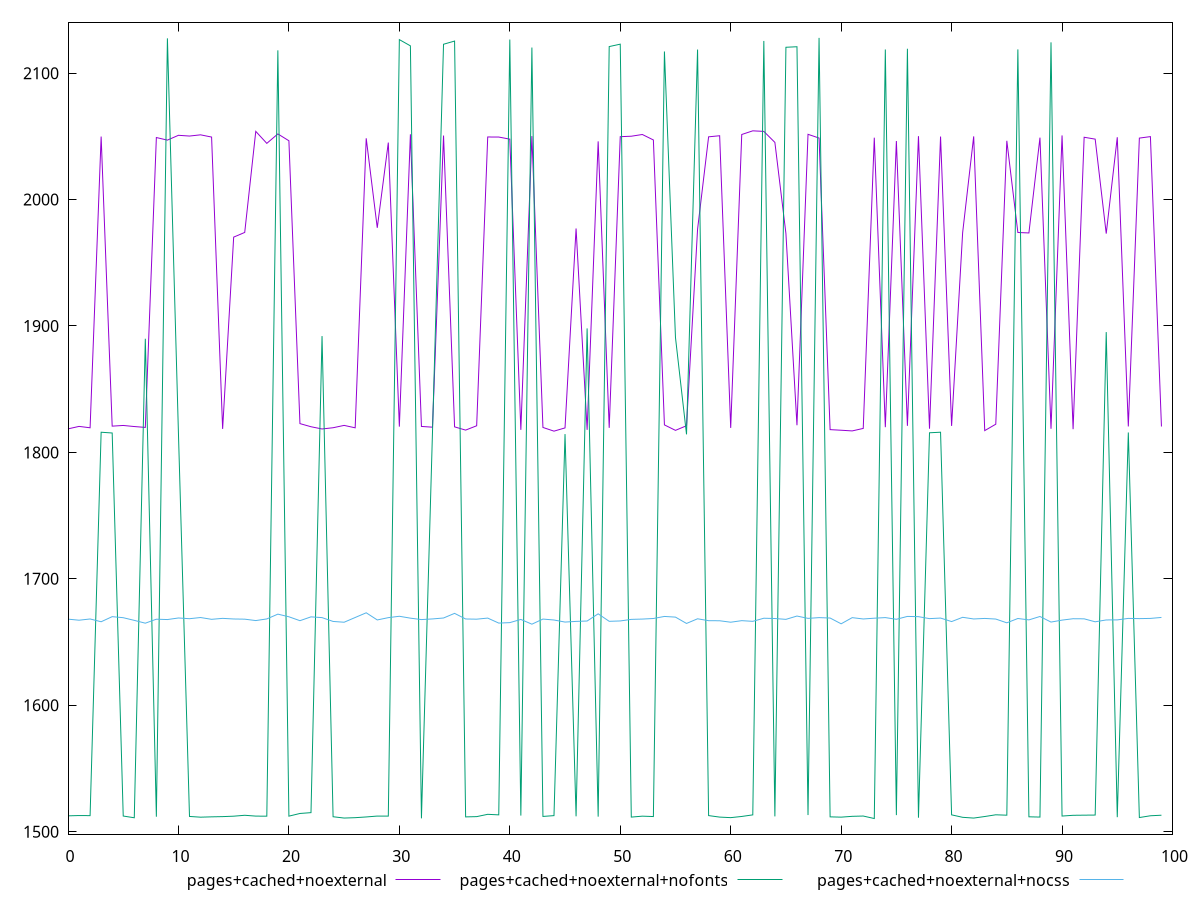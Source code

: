 $_pagesCachedNoexternal <<EOF
1818.6208000000001
1820.5836
1819.4886000000001
2049.8641000000002
1820.7918
1821.3276
1820.4751999999999
1819.7817999999997
2049.0672500000005
2047.0157
2050.8352999999997
2050.2412999999997
2051.2077000000004
2049.4438999999998
1818.6114000000002
1970.2986999999998
1974.0080000000005
2053.93825
2044.4576999999997
2051.9208
2046.5107
1822.7896
1820.3200000000006
1818.5479999999995
1819.5254000000004
1821.3782000000006
1819.4595
2048.4577999999997
1977.6609999999998
2045.0670000000002
1820.3914
2051.61925
1820.5446000000002
1819.9735
2050.65725
1820.2203999999997
1817.6484
1821.0886
2049.4967
2049.4523
2047.7938999999997
1817.8392
2050.21315
1819.7536000000002
1816.8288000000002
1819.3917999999996
1977.1313999999998
1817.88
2046.0524999999998
1819.4184
2049.74485
2050.1032
2051.46625
2047.14455
1821.7772000000004
1817.4503999999997
1821.1131999999998
1976.4382999999998
2049.6272000000004
2050.4871000000003
1819.3754000000004
2051.4632
2054.36825
2053.91455
2045.219
1973.1163999999999
1821.5118000000002
2051.6186500000003
2048.64865
1818.0268
1817.5444
1817.0124
1818.9758000000002
2048.9556000000002
1819.9666
2046.3090000000002
1821.0452
2050.1539
1818.7626
2049.8484000000003
1820.9610999999998
1973.8080999999997
2049.9626499999995
1817.2496
1822.3196000000003
2046.47645
1973.9585
1973.5949999999998
2048.99395
1818.6936
2050.72535
1818.3901999999998
2049.289
2047.8011000000001
1973.0890999999997
2049.2850499999995
1820.554
2048.62125
2049.7903
1820.5032
EOF
$_pagesCachedNoexternalNofonts <<EOF
1512.5450999999998
1512.7898
1512.7122999999997
1815.9706999999999
1815.3698
1512.3962
1511.0292
1889.9069499999996
1511.8717000000001
2127.5266000000006
1814.8539
1512.0697
1511.4937
1511.7517
1511.9356
1512.2756999999997
1512.9938000000002
1512.3415
1512.2648
2118.01035
1512.3009
1514.4204000000002
1515.0818
1891.9956499999998
1511.8365
1510.7986
1511.0933
1511.6677
1512.3692
1512.3165000000004
2126.52275
2121.58605
1510.5582
1816.0124
2122.8513
2125.3681500000002
1511.7137000000002
1511.9260000000002
1513.7508
1513.3195999999998
2126.5461
1512.7401000000002
2120.2714
1512.0814
1512.7191
1814.4798
1512.1834
1898.0655000000002
1511.9084999999998
2121.0107
2122.9211999999998
1511.5583
1512.2967999999998
1511.9845
2117.1429000000007
1890.9090999999996
1814.272
2118.63865
1512.7432
1511.5524
1511.1264
1512.0600999999997
1513.3143
2125.46445
1512.0946
2120.4595999999997
2120.87775
1513.1734999999999
2127.8655
1511.7476000000004
1511.5095999999999
1512.1618999999996
1512.3959
1510.4286000000002
2118.7026499999997
1513.1163
2119.2700999999997
1511.0492999999997
1815.5373
1815.9814999999999
1513.3328000000001
1511.3780000000002
1510.7871
1512.0085
1513.3778000000002
1513.0617
2118.78495
1511.7861999999998
1511.5686
2124.34705
1512.3790999999999
1512.9732999999999
1513.0808000000002
1513.1664
1895.1799500000002
1511.5045999999995
1815.7525000000003
1511.1965
1512.6099999999997
1513.0369999999998
EOF
$_pagesCachedNoexternalNocss <<EOF
1668.1299
1667.2834
1668.2605000000003
1666.0650999999998
1670.0987
1669.2729
1667.1632
1664.9336
1668.0828000000001
1667.8015
1669.0463999999997
1668.4811
1669.4086
1667.9921
1668.7439999999997
1668.2552
1668.1109999999999
1666.9977999999996
1668.2971999999997
1672.0859999999998
1669.9990999999998
1666.9078
1669.9338999999998
1669.3424999999997
1666.3091
1665.6854999999996
1669.4301999999996
1673.1508
1667.4936000000002
1669.3098000000005
1670.4017999999996
1668.9126
1667.7824
1668.3002999999999
1669.0333999999998
1672.703
1668.2589999999996
1668.1057999999998
1668.9629
1665.0066999999995
1665.3749999999998
1667.8978000000002
1664.1504999999997
1668.1907
1667.4486
1665.8179
1666.3513000000003
1666.6482999999996
1672.3348999999998
1666.4079000000002
1666.6989999999996
1667.9455000000003
1668.1841000000002
1668.6387999999997
1670.2643999999996
1669.7303000000002
1664.7232999999999
1668.4144000000001
1666.9087000000004
1666.8515000000002
1665.6988999999999
1666.9298999999999
1666.3886000000002
1668.8500000000001
1668.6259999999997
1667.9592999999998
1670.5841999999998
1668.7339
1669.3264
1669.0207
1664.4357000000005
1669.3182000000002
1668.2639
1668.8700999999999
1669.3533000000002
1668.0208
1670.2910000000002
1670.0817999999997
1668.5391000000004
1668.9858000000002
1666.2039
1669.5854
1668.2732999999998
1668.6932000000002
1668.2031000000002
1665.2136999999998
1668.6424000000002
1667.5410000000002
1670.2305999999999
1665.8134
1667.3575
1668.4581999999998
1668.3798000000002
1666.025
1667.4982999999997
1667.5299000000002
1668.7241999999999
1668.5458
1668.7069999999999
1669.4754999999998
EOF
set key outside below
set terminal pngcairo
set output "report_00006_2020-11-02T20-21-41.718Z/first-cpu-idle/first-cpu-idle_pages+cached+noexternal_pages+cached+noexternal+nofonts_pages+cached+noexternal+nocss.png"
set yrange [1498.0798620000003:2140.214238]
plot $_pagesCachedNoexternal title "pages+cached+noexternal" with line ,$_pagesCachedNoexternalNofonts title "pages+cached+noexternal+nofonts" with line ,$_pagesCachedNoexternalNocss title "pages+cached+noexternal+nocss" with line ,